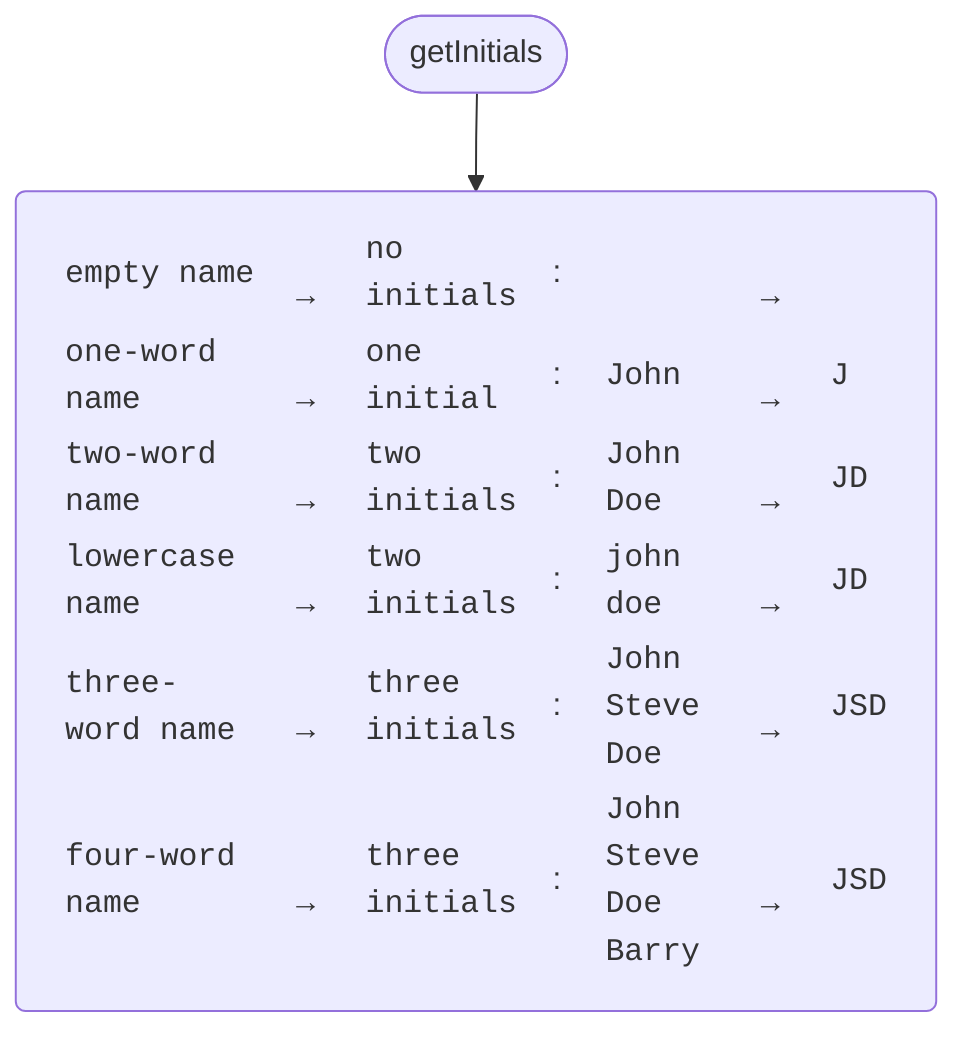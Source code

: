 flowchart TD
N0(["getInitials"])
N1("<table style='text-align: left;'><tr style='padding-bottom: 0.5rem'><td style='font-family: monospace; padding-inline: 0.5rem'>empty name</td><td style='padding-inline: 0.5rem'> → </td><td style='font-family: monospace; padding-inline: 0.5rem'>no initials</td><td style='padding-inline: 0.5rem'>: </td><td style='font-family: monospace; padding-inline: 0.5rem'></td><td style='padding-inline: 0.5rem'> → </td><td style='font-family: monospace; padding-inline: 0.5rem'></td></tr><tr style='padding-top: 0.5rem; padding-bottom: 0.5rem'><td style='font-family: monospace; padding-inline: 0.5rem'>one-word name</td><td style='padding-inline: 0.5rem'> → </td><td style='font-family: monospace; padding-inline: 0.5rem'>one initial</td><td style='padding-inline: 0.5rem'>: </td><td style='font-family: monospace; padding-inline: 0.5rem'>John</td><td style='padding-inline: 0.5rem'> → </td><td style='font-family: monospace; padding-inline: 0.5rem'>J</td></tr><tr style='padding-top: 0.5rem; padding-bottom: 0.5rem'><td style='font-family: monospace; padding-inline: 0.5rem'>two-word name</td><td style='padding-inline: 0.5rem'> → </td><td style='font-family: monospace; padding-inline: 0.5rem'>two initials</td><td style='padding-inline: 0.5rem'>: </td><td style='font-family: monospace; padding-inline: 0.5rem'>John Doe</td><td style='padding-inline: 0.5rem'> → </td><td style='font-family: monospace; padding-inline: 0.5rem'>JD</td></tr><tr style='padding-top: 0.5rem; padding-bottom: 0.5rem'><td style='font-family: monospace; padding-inline: 0.5rem'>lowercase name</td><td style='padding-inline: 0.5rem'> → </td><td style='font-family: monospace; padding-inline: 0.5rem'>two initials</td><td style='padding-inline: 0.5rem'>: </td><td style='font-family: monospace; padding-inline: 0.5rem'>john doe</td><td style='padding-inline: 0.5rem'> → </td><td style='font-family: monospace; padding-inline: 0.5rem'>JD</td></tr><tr style='padding-top: 0.5rem; padding-bottom: 0.5rem'><td style='font-family: monospace; padding-inline: 0.5rem'>three-word name</td><td style='padding-inline: 0.5rem'> → </td><td style='font-family: monospace; padding-inline: 0.5rem'>three initials</td><td style='padding-inline: 0.5rem'>: </td><td style='font-family: monospace; padding-inline: 0.5rem'>John Steve Doe</td><td style='padding-inline: 0.5rem'> → </td><td style='font-family: monospace; padding-inline: 0.5rem'>JSD</td></tr><tr style='padding-top: 0.5rem'><td style='font-family: monospace; padding-inline: 0.5rem'>four-word name</td><td style='padding-inline: 0.5rem'> → </td><td style='font-family: monospace; padding-inline: 0.5rem'>three initials</td><td style='padding-inline: 0.5rem'>: </td><td style='font-family: monospace; padding-inline: 0.5rem'>John Steve Doe Barry</td><td style='padding-inline: 0.5rem'> → </td><td style='font-family: monospace; padding-inline: 0.5rem'>JSD</td></tr></table>")
N0 --> N1

%% ✴ Generated by speccharts v0.4.5 ✴ https://github.com/arnaudrenaud/speccharts